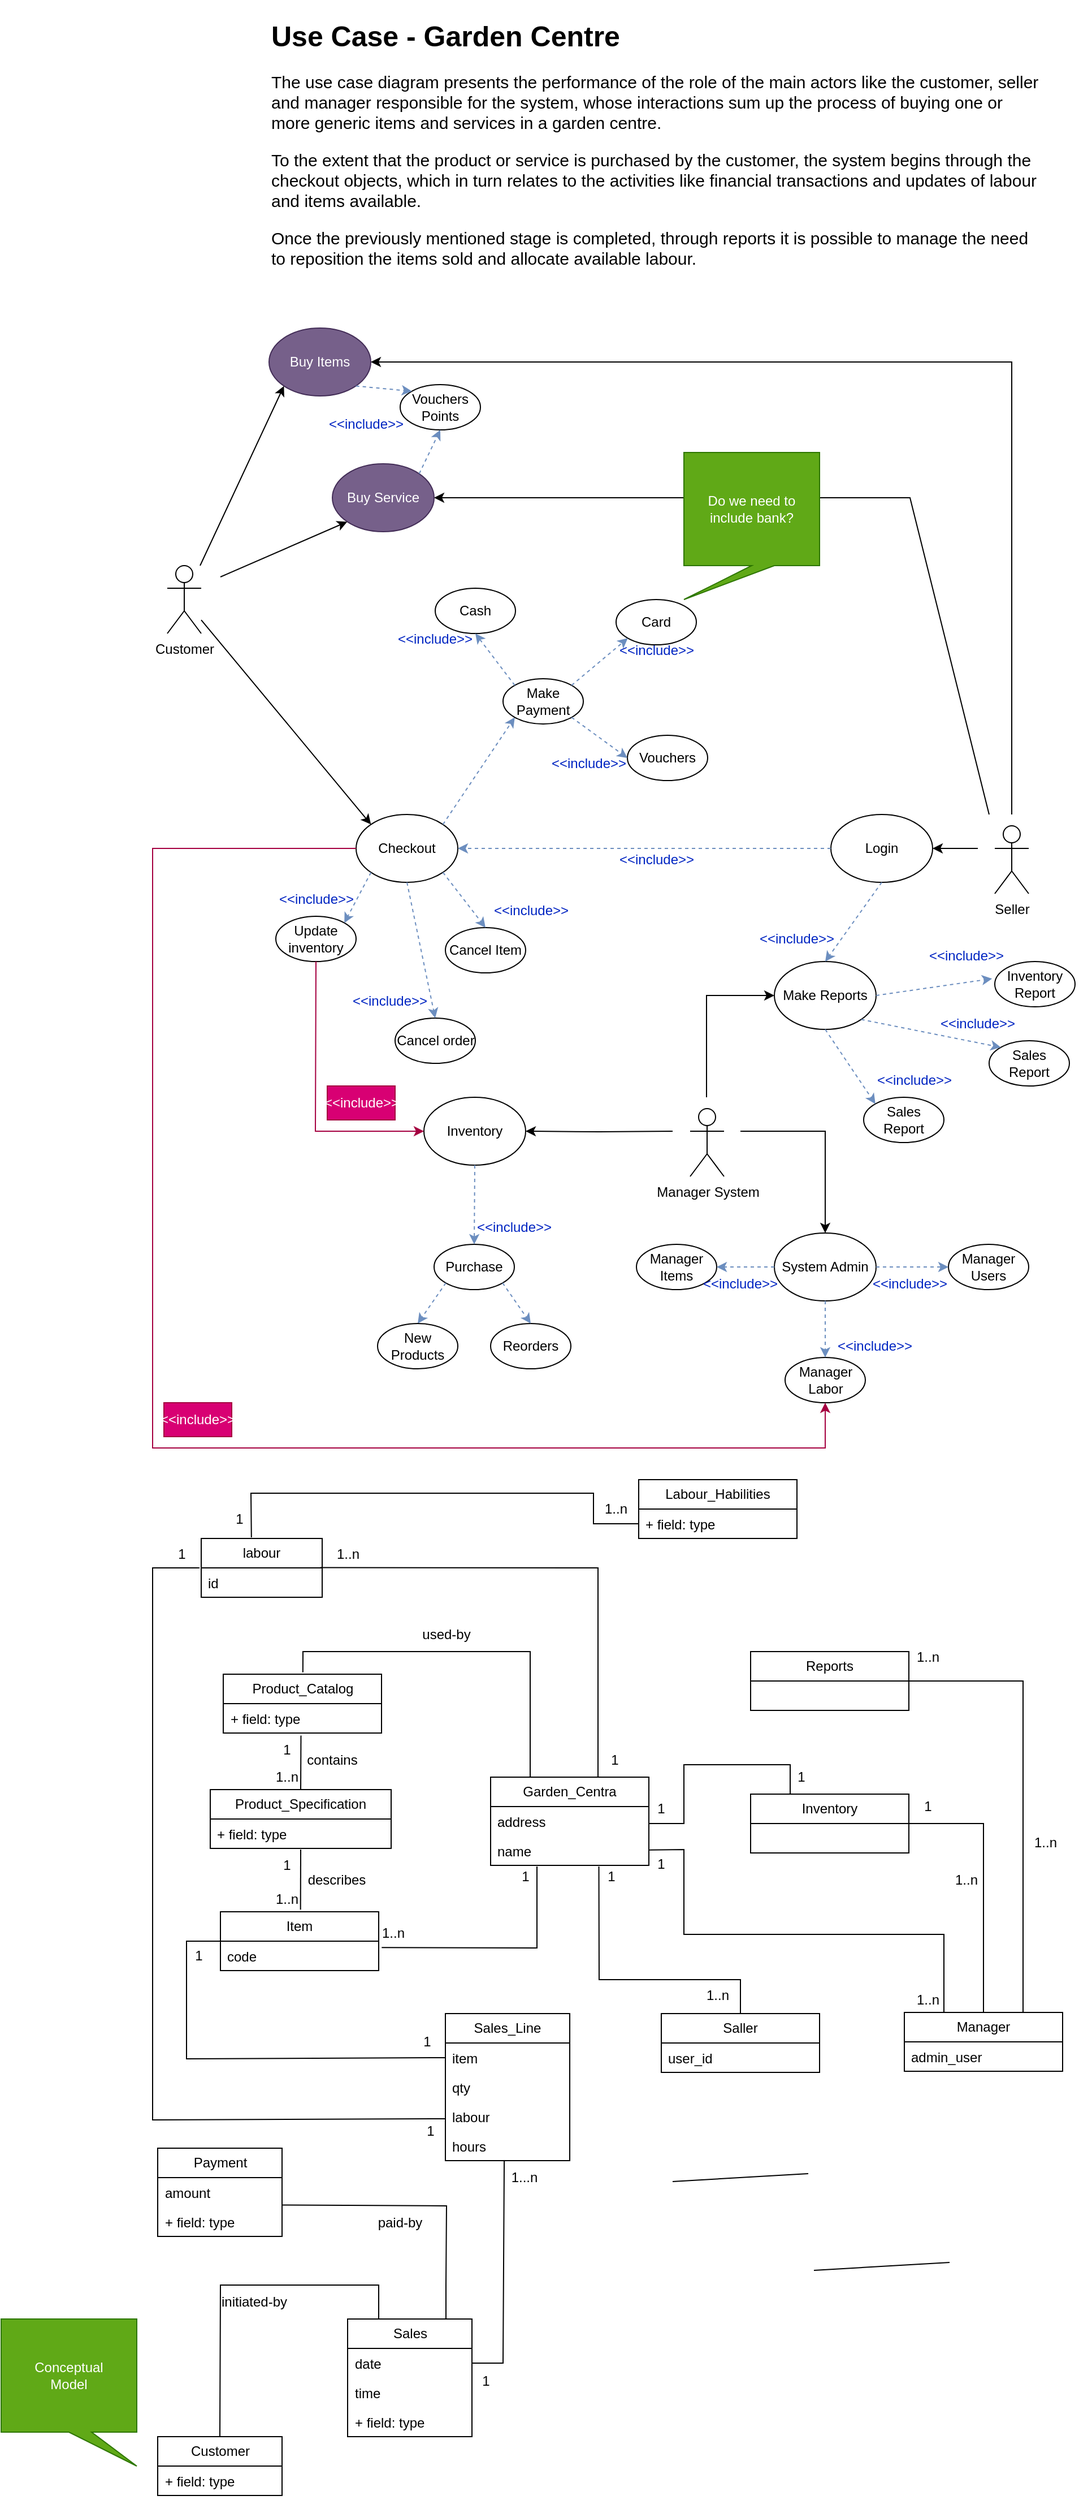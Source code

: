 <mxfile version="22.0.4" type="device">
  <diagram name="Page-1" id="FLzY8hkTA-FRF9mG47vT">
    <mxGraphModel dx="2045" dy="2103" grid="1" gridSize="10" guides="1" tooltips="1" connect="1" arrows="1" fold="1" page="1" pageScale="1" pageWidth="827" pageHeight="1169" math="0" shadow="0">
      <root>
        <mxCell id="0" />
        <mxCell id="1" parent="0" />
        <mxCell id="e3qIg_uYp7nMrzDBOxzo-1" value="Customer" style="shape=umlActor;verticalLabelPosition=bottom;verticalAlign=top;html=1;outlineConnect=0;" vertex="1" parent="1">
          <mxGeometry x="23" y="180" width="30" height="60" as="geometry" />
        </mxCell>
        <mxCell id="e3qIg_uYp7nMrzDBOxzo-3" value="Seller" style="shape=umlActor;verticalLabelPosition=bottom;verticalAlign=top;html=1;outlineConnect=0;" vertex="1" parent="1">
          <mxGeometry x="755" y="410" width="30" height="60" as="geometry" />
        </mxCell>
        <mxCell id="e3qIg_uYp7nMrzDBOxzo-75" style="edgeStyle=orthogonalEdgeStyle;rounded=0;orthogonalLoop=1;jettySize=auto;html=1;entryX=0;entryY=0.5;entryDx=0;entryDy=0;" edge="1" parent="1" target="e3qIg_uYp7nMrzDBOxzo-20">
          <mxGeometry relative="1" as="geometry">
            <mxPoint x="500" y="650" as="sourcePoint" />
            <Array as="points">
              <mxPoint x="500" y="560" />
            </Array>
          </mxGeometry>
        </mxCell>
        <mxCell id="e3qIg_uYp7nMrzDBOxzo-83" style="edgeStyle=orthogonalEdgeStyle;rounded=0;orthogonalLoop=1;jettySize=auto;html=1;entryX=1;entryY=0.5;entryDx=0;entryDy=0;" edge="1" parent="1" target="e3qIg_uYp7nMrzDBOxzo-80">
          <mxGeometry relative="1" as="geometry">
            <mxPoint x="470" y="680" as="sourcePoint" />
          </mxGeometry>
        </mxCell>
        <mxCell id="e3qIg_uYp7nMrzDBOxzo-7" value="Manager System&lt;br&gt;" style="shape=umlActor;verticalLabelPosition=bottom;verticalAlign=top;html=1;outlineConnect=0;" vertex="1" parent="1">
          <mxGeometry x="485.5" y="660" width="30" height="60" as="geometry" />
        </mxCell>
        <mxCell id="e3qIg_uYp7nMrzDBOxzo-9" value="Buy Items" style="ellipse;whiteSpace=wrap;html=1;fillColor=#76608a;fontColor=#ffffff;strokeColor=#432D57;" vertex="1" parent="1">
          <mxGeometry x="113" y="-30" width="90" height="60" as="geometry" />
        </mxCell>
        <mxCell id="e3qIg_uYp7nMrzDBOxzo-11" value="Cash" style="ellipse;whiteSpace=wrap;html=1;" vertex="1" parent="1">
          <mxGeometry x="260" y="200" width="71" height="40" as="geometry" />
        </mxCell>
        <mxCell id="e3qIg_uYp7nMrzDBOxzo-14" value="Card" style="ellipse;whiteSpace=wrap;html=1;" vertex="1" parent="1">
          <mxGeometry x="420" y="210" width="71" height="40" as="geometry" />
        </mxCell>
        <mxCell id="e3qIg_uYp7nMrzDBOxzo-15" value="Vouchers" style="ellipse;whiteSpace=wrap;html=1;" vertex="1" parent="1">
          <mxGeometry x="430" y="330" width="71" height="40" as="geometry" />
        </mxCell>
        <mxCell id="e3qIg_uYp7nMrzDBOxzo-16" value="Checkout" style="ellipse;whiteSpace=wrap;html=1;" vertex="1" parent="1">
          <mxGeometry x="190" y="400" width="90" height="60" as="geometry" />
        </mxCell>
        <mxCell id="e3qIg_uYp7nMrzDBOxzo-17" value="Cancel Item" style="ellipse;whiteSpace=wrap;html=1;" vertex="1" parent="1">
          <mxGeometry x="269" y="500" width="71" height="40" as="geometry" />
        </mxCell>
        <mxCell id="e3qIg_uYp7nMrzDBOxzo-18" value="Cancel order" style="ellipse;whiteSpace=wrap;html=1;" vertex="1" parent="1">
          <mxGeometry x="224.5" y="580" width="71" height="40" as="geometry" />
        </mxCell>
        <mxCell id="e3qIg_uYp7nMrzDBOxzo-19" value="Login" style="ellipse;whiteSpace=wrap;html=1;strokeColor=#000000;" vertex="1" parent="1">
          <mxGeometry x="610" y="400" width="90" height="60" as="geometry" />
        </mxCell>
        <mxCell id="e3qIg_uYp7nMrzDBOxzo-20" value="Make Reports" style="ellipse;whiteSpace=wrap;html=1;" vertex="1" parent="1">
          <mxGeometry x="560" y="530" width="90" height="60" as="geometry" />
        </mxCell>
        <mxCell id="e3qIg_uYp7nMrzDBOxzo-21" value="System Admin" style="ellipse;whiteSpace=wrap;html=1;" vertex="1" parent="1">
          <mxGeometry x="560" y="770" width="90" height="60" as="geometry" />
        </mxCell>
        <mxCell id="e3qIg_uYp7nMrzDBOxzo-22" value="Manager Users" style="ellipse;whiteSpace=wrap;html=1;" vertex="1" parent="1">
          <mxGeometry x="714" y="780" width="71" height="40" as="geometry" />
        </mxCell>
        <mxCell id="e3qIg_uYp7nMrzDBOxzo-23" value="&lt;font style=&quot;font-size: 12px;&quot;&gt;Update inventory&lt;/font&gt;" style="ellipse;whiteSpace=wrap;html=1;" vertex="1" parent="1">
          <mxGeometry x="119" y="490" width="71" height="40" as="geometry" />
        </mxCell>
        <mxCell id="e3qIg_uYp7nMrzDBOxzo-24" value="Sales Report" style="ellipse;whiteSpace=wrap;html=1;" vertex="1" parent="1">
          <mxGeometry x="750" y="600" width="71" height="40" as="geometry" />
        </mxCell>
        <mxCell id="e3qIg_uYp7nMrzDBOxzo-25" value="Inventory Report" style="ellipse;whiteSpace=wrap;html=1;" vertex="1" parent="1">
          <mxGeometry x="755" y="530" width="71" height="40" as="geometry" />
        </mxCell>
        <mxCell id="e3qIg_uYp7nMrzDBOxzo-26" value="" style="endArrow=classic;html=1;rounded=0;entryX=0;entryY=0;entryDx=0;entryDy=0;" edge="1" parent="1" source="e3qIg_uYp7nMrzDBOxzo-1" target="e3qIg_uYp7nMrzDBOxzo-16">
          <mxGeometry width="50" height="50" relative="1" as="geometry">
            <mxPoint x="70" y="260" as="sourcePoint" />
            <mxPoint x="249" y="280" as="targetPoint" />
          </mxGeometry>
        </mxCell>
        <mxCell id="e3qIg_uYp7nMrzDBOxzo-27" value="" style="endArrow=classic;html=1;rounded=0;entryX=0;entryY=1;entryDx=0;entryDy=0;exitX=1;exitY=0;exitDx=0;exitDy=0;fillColor=#dae8fc;strokeColor=#6c8ebf;dashed=1;" edge="1" parent="1" source="e3qIg_uYp7nMrzDBOxzo-16" target="e3qIg_uYp7nMrzDBOxzo-29">
          <mxGeometry width="50" height="50" relative="1" as="geometry">
            <mxPoint x="336.5" y="280" as="sourcePoint" />
            <mxPoint x="333.18" y="321.213" as="targetPoint" />
          </mxGeometry>
        </mxCell>
        <mxCell id="e3qIg_uYp7nMrzDBOxzo-28" value="&amp;lt;&amp;lt;include&amp;gt;&amp;gt;" style="text;html=1;strokeColor=none;fillColor=none;align=center;verticalAlign=middle;whiteSpace=wrap;rounded=0;fontColor=#0025C2;" vertex="1" parent="1">
          <mxGeometry x="230" y="230" width="60" height="30" as="geometry" />
        </mxCell>
        <mxCell id="e3qIg_uYp7nMrzDBOxzo-29" value="Make Payment" style="ellipse;whiteSpace=wrap;html=1;" vertex="1" parent="1">
          <mxGeometry x="320" y="280" width="71" height="40" as="geometry" />
        </mxCell>
        <mxCell id="e3qIg_uYp7nMrzDBOxzo-30" value="" style="endArrow=classic;html=1;rounded=0;entryX=0.5;entryY=1;entryDx=0;entryDy=0;exitX=0;exitY=0;exitDx=0;exitDy=0;fillColor=#dae8fc;strokeColor=#6c8ebf;dashed=1;" edge="1" parent="1" source="e3qIg_uYp7nMrzDBOxzo-29" target="e3qIg_uYp7nMrzDBOxzo-11">
          <mxGeometry width="50" height="50" relative="1" as="geometry">
            <mxPoint x="390" y="450" as="sourcePoint" />
            <mxPoint x="440" y="400" as="targetPoint" />
          </mxGeometry>
        </mxCell>
        <mxCell id="e3qIg_uYp7nMrzDBOxzo-32" value="" style="endArrow=classic;html=1;rounded=0;entryX=0;entryY=1;entryDx=0;entryDy=0;exitX=1;exitY=0;exitDx=0;exitDy=0;fillColor=#dae8fc;strokeColor=#6c8ebf;dashed=1;" edge="1" parent="1" source="e3qIg_uYp7nMrzDBOxzo-29" target="e3qIg_uYp7nMrzDBOxzo-14">
          <mxGeometry width="50" height="50" relative="1" as="geometry">
            <mxPoint x="341" y="296" as="sourcePoint" />
            <mxPoint x="326" y="250" as="targetPoint" />
          </mxGeometry>
        </mxCell>
        <mxCell id="e3qIg_uYp7nMrzDBOxzo-33" value="" style="endArrow=classic;html=1;rounded=0;entryX=0;entryY=0.5;entryDx=0;entryDy=0;exitX=1;exitY=1;exitDx=0;exitDy=0;fillColor=#dae8fc;strokeColor=#6c8ebf;dashed=1;" edge="1" parent="1" source="e3qIg_uYp7nMrzDBOxzo-29" target="e3qIg_uYp7nMrzDBOxzo-15">
          <mxGeometry width="50" height="50" relative="1" as="geometry">
            <mxPoint x="366" y="290" as="sourcePoint" />
            <mxPoint x="410" y="254" as="targetPoint" />
          </mxGeometry>
        </mxCell>
        <mxCell id="e3qIg_uYp7nMrzDBOxzo-34" value="&amp;lt;&amp;lt;include&amp;gt;&amp;gt;" style="text;html=1;strokeColor=none;fillColor=none;align=center;verticalAlign=middle;whiteSpace=wrap;rounded=0;fontColor=#0025C2;" vertex="1" parent="1">
          <mxGeometry x="169" y="40" width="60" height="30" as="geometry" />
        </mxCell>
        <mxCell id="e3qIg_uYp7nMrzDBOxzo-35" value="&amp;lt;&amp;lt;include&amp;gt;&amp;gt;" style="text;html=1;strokeColor=none;fillColor=none;align=center;verticalAlign=middle;whiteSpace=wrap;rounded=0;fontColor=#0025C2;" vertex="1" parent="1">
          <mxGeometry x="425.5" y="240" width="60" height="30" as="geometry" />
        </mxCell>
        <mxCell id="e3qIg_uYp7nMrzDBOxzo-36" value="&amp;lt;&amp;lt;include&amp;gt;&amp;gt;" style="text;html=1;strokeColor=none;fillColor=none;align=center;verticalAlign=middle;whiteSpace=wrap;rounded=0;fontColor=#0025C2;" vertex="1" parent="1">
          <mxGeometry x="365.5" y="340" width="60" height="30" as="geometry" />
        </mxCell>
        <mxCell id="e3qIg_uYp7nMrzDBOxzo-37" value="" style="endArrow=classic;html=1;rounded=0;entryX=1;entryY=0;entryDx=0;entryDy=0;exitX=0;exitY=1;exitDx=0;exitDy=0;fillColor=#dae8fc;strokeColor=#6c8ebf;dashed=1;" edge="1" parent="1" source="e3qIg_uYp7nMrzDBOxzo-16" target="e3qIg_uYp7nMrzDBOxzo-23">
          <mxGeometry width="50" height="50" relative="1" as="geometry">
            <mxPoint x="390" y="296" as="sourcePoint" />
            <mxPoint x="410" y="244" as="targetPoint" />
          </mxGeometry>
        </mxCell>
        <mxCell id="e3qIg_uYp7nMrzDBOxzo-39" value="" style="endArrow=classic;html=1;rounded=0;entryX=0.5;entryY=0;entryDx=0;entryDy=0;fillColor=#dae8fc;strokeColor=#6c8ebf;dashed=1;exitX=0.5;exitY=1;exitDx=0;exitDy=0;" edge="1" parent="1" source="e3qIg_uYp7nMrzDBOxzo-16" target="e3qIg_uYp7nMrzDBOxzo-18">
          <mxGeometry width="50" height="50" relative="1" as="geometry">
            <mxPoint x="235" y="480" as="sourcePoint" />
            <mxPoint x="149" y="476" as="targetPoint" />
          </mxGeometry>
        </mxCell>
        <mxCell id="e3qIg_uYp7nMrzDBOxzo-40" value="" style="endArrow=classic;html=1;rounded=0;entryX=0;entryY=1;entryDx=0;entryDy=0;" edge="1" parent="1" source="e3qIg_uYp7nMrzDBOxzo-1" target="e3qIg_uYp7nMrzDBOxzo-9">
          <mxGeometry width="50" height="50" relative="1" as="geometry">
            <mxPoint x="40" y="160" as="sourcePoint" />
            <mxPoint x="220" y="160" as="targetPoint" />
          </mxGeometry>
        </mxCell>
        <mxCell id="e3qIg_uYp7nMrzDBOxzo-43" value="" style="endArrow=classic;html=1;rounded=0;entryX=0.5;entryY=0;entryDx=0;entryDy=0;exitX=1;exitY=1;exitDx=0;exitDy=0;fillColor=#dae8fc;strokeColor=#6c8ebf;dashed=1;" edge="1" parent="1" source="e3qIg_uYp7nMrzDBOxzo-16" target="e3qIg_uYp7nMrzDBOxzo-17">
          <mxGeometry width="50" height="50" relative="1" as="geometry">
            <mxPoint x="213" y="461" as="sourcePoint" />
            <mxPoint x="196" y="500" as="targetPoint" />
          </mxGeometry>
        </mxCell>
        <mxCell id="e3qIg_uYp7nMrzDBOxzo-59" value="" style="endArrow=classic;html=1;rounded=0;entryX=1;entryY=0.5;entryDx=0;entryDy=0;" edge="1" parent="1" target="e3qIg_uYp7nMrzDBOxzo-19">
          <mxGeometry width="50" height="50" relative="1" as="geometry">
            <mxPoint x="740" y="430" as="sourcePoint" />
            <mxPoint x="514" y="540" as="targetPoint" />
          </mxGeometry>
        </mxCell>
        <mxCell id="e3qIg_uYp7nMrzDBOxzo-60" value="" style="endArrow=classic;html=1;rounded=0;exitX=0;exitY=0.5;exitDx=0;exitDy=0;fillColor=#dae8fc;strokeColor=#6c8ebf;dashed=1;" edge="1" parent="1" source="e3qIg_uYp7nMrzDBOxzo-19">
          <mxGeometry width="50" height="50" relative="1" as="geometry">
            <mxPoint x="277" y="419" as="sourcePoint" />
            <mxPoint x="280" y="430" as="targetPoint" />
          </mxGeometry>
        </mxCell>
        <mxCell id="e3qIg_uYp7nMrzDBOxzo-62" value="" style="endArrow=classic;html=1;rounded=0;entryX=1;entryY=0.5;entryDx=0;entryDy=0;" edge="1" parent="1" target="e3qIg_uYp7nMrzDBOxzo-9">
          <mxGeometry width="50" height="50" relative="1" as="geometry">
            <mxPoint x="770" y="400" as="sourcePoint" />
            <mxPoint x="235" y="160" as="targetPoint" />
            <Array as="points">
              <mxPoint x="770" />
            </Array>
          </mxGeometry>
        </mxCell>
        <mxCell id="e3qIg_uYp7nMrzDBOxzo-63" value="&amp;lt;&amp;lt;include&amp;gt;&amp;gt;" style="text;html=1;strokeColor=none;fillColor=none;align=center;verticalAlign=middle;whiteSpace=wrap;rounded=0;fontColor=#0025C2;" vertex="1" parent="1">
          <mxGeometry x="425.5" y="425" width="60" height="30" as="geometry" />
        </mxCell>
        <mxCell id="e3qIg_uYp7nMrzDBOxzo-64" value="&amp;lt;&amp;lt;include&amp;gt;&amp;gt;" style="text;html=1;strokeColor=none;fillColor=none;align=center;verticalAlign=middle;whiteSpace=wrap;rounded=0;fontColor=#0025C2;" vertex="1" parent="1">
          <mxGeometry x="124.5" y="460" width="60" height="30" as="geometry" />
        </mxCell>
        <mxCell id="e3qIg_uYp7nMrzDBOxzo-65" value="&amp;lt;&amp;lt;include&amp;gt;&amp;gt;" style="text;html=1;strokeColor=none;fillColor=none;align=center;verticalAlign=middle;whiteSpace=wrap;rounded=0;fontColor=#0025C2;" vertex="1" parent="1">
          <mxGeometry x="190" y="550" width="60" height="30" as="geometry" />
        </mxCell>
        <mxCell id="e3qIg_uYp7nMrzDBOxzo-66" value="&amp;lt;&amp;lt;include&amp;gt;&amp;gt;" style="text;html=1;strokeColor=none;fillColor=none;align=center;verticalAlign=middle;whiteSpace=wrap;rounded=0;fontColor=#0025C2;" vertex="1" parent="1">
          <mxGeometry x="300" y="750" width="60" height="30" as="geometry" />
        </mxCell>
        <mxCell id="e3qIg_uYp7nMrzDBOxzo-67" value="" style="endArrow=classic;html=1;rounded=0;exitX=0.5;exitY=1;exitDx=0;exitDy=0;fillColor=#dae8fc;strokeColor=#6c8ebf;entryX=0.5;entryY=0;entryDx=0;entryDy=0;dashed=1;" edge="1" parent="1" source="e3qIg_uYp7nMrzDBOxzo-19" target="e3qIg_uYp7nMrzDBOxzo-20">
          <mxGeometry width="50" height="50" relative="1" as="geometry">
            <mxPoint x="620" y="440" as="sourcePoint" />
            <mxPoint x="570" y="510" as="targetPoint" />
          </mxGeometry>
        </mxCell>
        <mxCell id="e3qIg_uYp7nMrzDBOxzo-68" value="&amp;lt;&amp;lt;include&amp;gt;&amp;gt;" style="text;html=1;strokeColor=none;fillColor=none;align=center;verticalAlign=middle;whiteSpace=wrap;rounded=0;fontColor=#0025C2;" vertex="1" parent="1">
          <mxGeometry x="550" y="495" width="60" height="30" as="geometry" />
        </mxCell>
        <mxCell id="e3qIg_uYp7nMrzDBOxzo-69" value="" style="endArrow=classic;html=1;rounded=0;exitX=1;exitY=0.5;exitDx=0;exitDy=0;fillColor=#dae8fc;strokeColor=#6c8ebf;entryX=-0.034;entryY=0.379;entryDx=0;entryDy=0;entryPerimeter=0;dashed=1;" edge="1" parent="1" source="e3qIg_uYp7nMrzDBOxzo-20" target="e3qIg_uYp7nMrzDBOxzo-25">
          <mxGeometry width="50" height="50" relative="1" as="geometry">
            <mxPoint x="665" y="470" as="sourcePoint" />
            <mxPoint x="615" y="540" as="targetPoint" />
          </mxGeometry>
        </mxCell>
        <mxCell id="e3qIg_uYp7nMrzDBOxzo-70" value="" style="endArrow=classic;html=1;rounded=0;exitX=1;exitY=1;exitDx=0;exitDy=0;fillColor=#dae8fc;strokeColor=#6c8ebf;entryX=0;entryY=0;entryDx=0;entryDy=0;dashed=1;" edge="1" parent="1" source="e3qIg_uYp7nMrzDBOxzo-20" target="e3qIg_uYp7nMrzDBOxzo-24">
          <mxGeometry width="50" height="50" relative="1" as="geometry">
            <mxPoint x="660" y="570" as="sourcePoint" />
            <mxPoint x="718" y="575" as="targetPoint" />
          </mxGeometry>
        </mxCell>
        <mxCell id="e3qIg_uYp7nMrzDBOxzo-71" value="&amp;lt;&amp;lt;include&amp;gt;&amp;gt;" style="text;html=1;strokeColor=none;fillColor=none;align=center;verticalAlign=middle;whiteSpace=wrap;rounded=0;fontColor=#0025C2;" vertex="1" parent="1">
          <mxGeometry x="700" y="510" width="60" height="30" as="geometry" />
        </mxCell>
        <mxCell id="e3qIg_uYp7nMrzDBOxzo-72" value="&amp;lt;&amp;lt;include&amp;gt;&amp;gt;" style="text;html=1;strokeColor=none;fillColor=none;align=center;verticalAlign=middle;whiteSpace=wrap;rounded=0;fontColor=#0025C2;" vertex="1" parent="1">
          <mxGeometry x="650" y="800" width="60" height="30" as="geometry" />
        </mxCell>
        <mxCell id="e3qIg_uYp7nMrzDBOxzo-80" value="Inventory" style="ellipse;whiteSpace=wrap;html=1;" vertex="1" parent="1">
          <mxGeometry x="250" y="650" width="90" height="60" as="geometry" />
        </mxCell>
        <mxCell id="e3qIg_uYp7nMrzDBOxzo-85" value="&amp;lt;&amp;lt;include&amp;gt;&amp;gt;" style="text;html=1;strokeColor=#A50040;fillColor=#d80073;align=center;verticalAlign=middle;whiteSpace=wrap;rounded=0;fontColor=#ffffff;" vertex="1" parent="1">
          <mxGeometry x="20" y="920" width="60" height="30" as="geometry" />
        </mxCell>
        <mxCell id="e3qIg_uYp7nMrzDBOxzo-88" value="" style="endArrow=classic;html=1;rounded=0;entryX=0;entryY=0.5;entryDx=0;entryDy=0;exitX=0.5;exitY=1;exitDx=0;exitDy=0;fillColor=#d80073;strokeColor=#A50040;" edge="1" parent="1" source="e3qIg_uYp7nMrzDBOxzo-23" target="e3qIg_uYp7nMrzDBOxzo-80">
          <mxGeometry width="50" height="50" relative="1" as="geometry">
            <mxPoint x="200" y="440" as="sourcePoint" />
            <mxPoint x="85" y="476" as="targetPoint" />
            <Array as="points">
              <mxPoint x="154" y="680" />
            </Array>
          </mxGeometry>
        </mxCell>
        <mxCell id="e3qIg_uYp7nMrzDBOxzo-89" style="edgeStyle=orthogonalEdgeStyle;rounded=0;orthogonalLoop=1;jettySize=auto;html=1;entryX=0.5;entryY=0;entryDx=0;entryDy=0;" edge="1" parent="1" target="e3qIg_uYp7nMrzDBOxzo-21">
          <mxGeometry relative="1" as="geometry">
            <mxPoint x="530" y="680" as="sourcePoint" />
            <mxPoint x="350" y="690" as="targetPoint" />
            <Array as="points">
              <mxPoint x="605" y="680" />
            </Array>
          </mxGeometry>
        </mxCell>
        <mxCell id="e3qIg_uYp7nMrzDBOxzo-90" value="" style="endArrow=classic;html=1;rounded=0;exitX=1;exitY=0.5;exitDx=0;exitDy=0;fillColor=#dae8fc;strokeColor=#6c8ebf;entryX=0;entryY=0.5;entryDx=0;entryDy=0;dashed=1;" edge="1" parent="1" source="e3qIg_uYp7nMrzDBOxzo-21" target="e3qIg_uYp7nMrzDBOxzo-22">
          <mxGeometry width="50" height="50" relative="1" as="geometry">
            <mxPoint x="647" y="795.5" as="sourcePoint" />
            <mxPoint x="700" y="840.5" as="targetPoint" />
          </mxGeometry>
        </mxCell>
        <mxCell id="e3qIg_uYp7nMrzDBOxzo-91" value="Purchase" style="ellipse;whiteSpace=wrap;html=1;" vertex="1" parent="1">
          <mxGeometry x="259" y="780" width="71" height="40" as="geometry" />
        </mxCell>
        <mxCell id="e3qIg_uYp7nMrzDBOxzo-92" value="" style="endArrow=classic;html=1;rounded=0;fillColor=#dae8fc;strokeColor=#6c8ebf;exitX=0.5;exitY=1;exitDx=0;exitDy=0;entryX=0.5;entryY=0;entryDx=0;entryDy=0;dashed=1;" edge="1" parent="1" source="e3qIg_uYp7nMrzDBOxzo-80" target="e3qIg_uYp7nMrzDBOxzo-91">
          <mxGeometry width="50" height="50" relative="1" as="geometry">
            <mxPoint x="290" y="740" as="sourcePoint" />
            <mxPoint x="360" y="760" as="targetPoint" />
          </mxGeometry>
        </mxCell>
        <mxCell id="e3qIg_uYp7nMrzDBOxzo-93" value="&amp;lt;&amp;lt;include&amp;gt;&amp;gt;" style="text;html=1;strokeColor=none;fillColor=none;align=center;verticalAlign=middle;whiteSpace=wrap;rounded=0;fontColor=#0025C2;" vertex="1" parent="1">
          <mxGeometry x="314.5" y="470" width="60" height="30" as="geometry" />
        </mxCell>
        <mxCell id="e3qIg_uYp7nMrzDBOxzo-94" value="Vouchers&lt;br&gt;Points" style="ellipse;whiteSpace=wrap;html=1;" vertex="1" parent="1">
          <mxGeometry x="229" y="20" width="71" height="40" as="geometry" />
        </mxCell>
        <mxCell id="e3qIg_uYp7nMrzDBOxzo-95" value="" style="endArrow=classic;html=1;rounded=0;entryX=0;entryY=0;entryDx=0;entryDy=0;exitX=1;exitY=1;exitDx=0;exitDy=0;fillColor=#dae8fc;strokeColor=#6c8ebf;dashed=1;" edge="1" parent="1" source="e3qIg_uYp7nMrzDBOxzo-9" target="e3qIg_uYp7nMrzDBOxzo-94">
          <mxGeometry width="50" height="50" relative="1" as="geometry">
            <mxPoint x="140" y="126" as="sourcePoint" />
            <mxPoint x="105" y="80" as="targetPoint" />
          </mxGeometry>
        </mxCell>
        <mxCell id="e3qIg_uYp7nMrzDBOxzo-99" value="" style="endArrow=classic;html=1;rounded=0;fillColor=#dae8fc;strokeColor=#6c8ebf;exitX=0;exitY=1;exitDx=0;exitDy=0;dashed=1;entryX=0.5;entryY=0;entryDx=0;entryDy=0;" edge="1" parent="1" source="e3qIg_uYp7nMrzDBOxzo-91" target="e3qIg_uYp7nMrzDBOxzo-100">
          <mxGeometry width="50" height="50" relative="1" as="geometry">
            <mxPoint x="270" y="820" as="sourcePoint" />
            <mxPoint x="230" y="850" as="targetPoint" />
          </mxGeometry>
        </mxCell>
        <mxCell id="e3qIg_uYp7nMrzDBOxzo-100" value="New Products" style="ellipse;whiteSpace=wrap;html=1;" vertex="1" parent="1">
          <mxGeometry x="209" y="850" width="71" height="40" as="geometry" />
        </mxCell>
        <mxCell id="e3qIg_uYp7nMrzDBOxzo-101" value="Reorders" style="ellipse;whiteSpace=wrap;html=1;" vertex="1" parent="1">
          <mxGeometry x="309" y="850" width="71" height="40" as="geometry" />
        </mxCell>
        <mxCell id="e3qIg_uYp7nMrzDBOxzo-102" value="" style="endArrow=classic;html=1;rounded=0;fillColor=#dae8fc;strokeColor=#6c8ebf;exitX=1;exitY=1;exitDx=0;exitDy=0;dashed=1;entryX=0.5;entryY=0;entryDx=0;entryDy=0;" edge="1" parent="1" source="e3qIg_uYp7nMrzDBOxzo-91" target="e3qIg_uYp7nMrzDBOxzo-101">
          <mxGeometry width="50" height="50" relative="1" as="geometry">
            <mxPoint x="350" y="840" as="sourcePoint" />
            <mxPoint x="310" y="870" as="targetPoint" />
          </mxGeometry>
        </mxCell>
        <mxCell id="e3qIg_uYp7nMrzDBOxzo-103" value="Manager Labor" style="ellipse;whiteSpace=wrap;html=1;" vertex="1" parent="1">
          <mxGeometry x="569.5" y="880" width="71" height="40" as="geometry" />
        </mxCell>
        <mxCell id="e3qIg_uYp7nMrzDBOxzo-104" value="" style="endArrow=classic;html=1;rounded=0;exitX=0.5;exitY=1;exitDx=0;exitDy=0;fillColor=#dae8fc;strokeColor=#6c8ebf;entryX=0.5;entryY=0;entryDx=0;entryDy=0;dashed=1;" edge="1" parent="1" source="e3qIg_uYp7nMrzDBOxzo-21" target="e3qIg_uYp7nMrzDBOxzo-103">
          <mxGeometry width="50" height="50" relative="1" as="geometry">
            <mxPoint x="660" y="810" as="sourcePoint" />
            <mxPoint x="766" y="810" as="targetPoint" />
          </mxGeometry>
        </mxCell>
        <mxCell id="e3qIg_uYp7nMrzDBOxzo-106" value="Buy Service" style="ellipse;whiteSpace=wrap;html=1;fillColor=#76608a;fontColor=#ffffff;strokeColor=#432D57;" vertex="1" parent="1">
          <mxGeometry x="169" y="90" width="90" height="60" as="geometry" />
        </mxCell>
        <mxCell id="e3qIg_uYp7nMrzDBOxzo-107" value="" style="endArrow=classic;html=1;rounded=0;entryX=0;entryY=1;entryDx=0;entryDy=0;" edge="1" parent="1" target="e3qIg_uYp7nMrzDBOxzo-106">
          <mxGeometry width="50" height="50" relative="1" as="geometry">
            <mxPoint x="70" y="190" as="sourcePoint" />
            <mxPoint x="76" y="31" as="targetPoint" />
          </mxGeometry>
        </mxCell>
        <mxCell id="e3qIg_uYp7nMrzDBOxzo-108" value="" style="endArrow=classic;html=1;rounded=0;entryX=1;entryY=0.5;entryDx=0;entryDy=0;" edge="1" parent="1" target="e3qIg_uYp7nMrzDBOxzo-106">
          <mxGeometry width="50" height="50" relative="1" as="geometry">
            <mxPoint x="750" y="400" as="sourcePoint" />
            <mxPoint x="153" y="10" as="targetPoint" />
            <Array as="points">
              <mxPoint x="680" y="120" />
            </Array>
          </mxGeometry>
        </mxCell>
        <mxCell id="e3qIg_uYp7nMrzDBOxzo-110" value="" style="endArrow=classic;html=1;rounded=0;entryX=0.5;entryY=1;entryDx=0;entryDy=0;exitX=1;exitY=0;exitDx=0;exitDy=0;fillColor=#dae8fc;strokeColor=#6c8ebf;dashed=1;" edge="1" parent="1" source="e3qIg_uYp7nMrzDBOxzo-106" target="e3qIg_uYp7nMrzDBOxzo-94">
          <mxGeometry width="50" height="50" relative="1" as="geometry">
            <mxPoint x="200" y="31" as="sourcePoint" />
            <mxPoint x="248" y="40" as="targetPoint" />
          </mxGeometry>
        </mxCell>
        <mxCell id="e3qIg_uYp7nMrzDBOxzo-111" value="Manager Items" style="ellipse;whiteSpace=wrap;html=1;" vertex="1" parent="1">
          <mxGeometry x="438" y="780" width="71" height="40" as="geometry" />
        </mxCell>
        <mxCell id="e3qIg_uYp7nMrzDBOxzo-112" value="" style="endArrow=classic;html=1;rounded=0;exitX=0;exitY=0.5;exitDx=0;exitDy=0;fillColor=#dae8fc;strokeColor=#6c8ebf;entryX=1;entryY=0.5;entryDx=0;entryDy=0;dashed=1;" edge="1" parent="1" source="e3qIg_uYp7nMrzDBOxzo-21" target="e3qIg_uYp7nMrzDBOxzo-111">
          <mxGeometry width="50" height="50" relative="1" as="geometry">
            <mxPoint x="615" y="840" as="sourcePoint" />
            <mxPoint x="615" y="890" as="targetPoint" />
          </mxGeometry>
        </mxCell>
        <mxCell id="e3qIg_uYp7nMrzDBOxzo-113" value="&amp;lt;&amp;lt;include&amp;gt;&amp;gt;" style="text;html=1;strokeColor=none;fillColor=none;align=center;verticalAlign=middle;whiteSpace=wrap;rounded=0;fontColor=#0025C2;" vertex="1" parent="1">
          <mxGeometry x="500" y="800" width="60" height="30" as="geometry" />
        </mxCell>
        <mxCell id="e3qIg_uYp7nMrzDBOxzo-114" value="&amp;lt;&amp;lt;include&amp;gt;&amp;gt;" style="text;html=1;strokeColor=none;fillColor=none;align=center;verticalAlign=middle;whiteSpace=wrap;rounded=0;fontColor=#0025C2;" vertex="1" parent="1">
          <mxGeometry x="619" y="855" width="60" height="30" as="geometry" />
        </mxCell>
        <mxCell id="e3qIg_uYp7nMrzDBOxzo-115" value="" style="endArrow=classic;html=1;rounded=0;fillColor=#d80073;strokeColor=#A50040;exitX=0;exitY=0.5;exitDx=0;exitDy=0;entryX=0.5;entryY=1;entryDx=0;entryDy=0;" edge="1" parent="1" source="e3qIg_uYp7nMrzDBOxzo-16" target="e3qIg_uYp7nMrzDBOxzo-103">
          <mxGeometry width="50" height="50" relative="1" as="geometry">
            <mxPoint x="160" y="420" as="sourcePoint" />
            <mxPoint x="10" y="950" as="targetPoint" />
            <Array as="points">
              <mxPoint x="10" y="430" />
              <mxPoint x="10" y="960" />
              <mxPoint x="605" y="960" />
            </Array>
          </mxGeometry>
        </mxCell>
        <mxCell id="e3qIg_uYp7nMrzDBOxzo-116" value="&amp;lt;&amp;lt;include&amp;gt;&amp;gt;" style="text;html=1;strokeColor=#A50040;fillColor=#d80073;align=center;verticalAlign=middle;whiteSpace=wrap;rounded=0;fontColor=#ffffff;" vertex="1" parent="1">
          <mxGeometry x="164.5" y="640" width="60" height="30" as="geometry" />
        </mxCell>
        <mxCell id="e3qIg_uYp7nMrzDBOxzo-117" value="Sales Report" style="ellipse;whiteSpace=wrap;html=1;" vertex="1" parent="1">
          <mxGeometry x="639" y="650" width="71" height="40" as="geometry" />
        </mxCell>
        <mxCell id="e3qIg_uYp7nMrzDBOxzo-118" value="" style="endArrow=classic;html=1;rounded=0;exitX=0.5;exitY=1;exitDx=0;exitDy=0;fillColor=#dae8fc;strokeColor=#6c8ebf;entryX=0;entryY=0;entryDx=0;entryDy=0;dashed=1;" edge="1" parent="1" source="e3qIg_uYp7nMrzDBOxzo-20" target="e3qIg_uYp7nMrzDBOxzo-117">
          <mxGeometry width="50" height="50" relative="1" as="geometry">
            <mxPoint x="647" y="591" as="sourcePoint" />
            <mxPoint x="771" y="616" as="targetPoint" />
          </mxGeometry>
        </mxCell>
        <mxCell id="e3qIg_uYp7nMrzDBOxzo-119" value="&amp;lt;&amp;lt;include&amp;gt;&amp;gt;" style="text;html=1;strokeColor=none;fillColor=none;align=center;verticalAlign=middle;whiteSpace=wrap;rounded=0;fontColor=#0025C2;" vertex="1" parent="1">
          <mxGeometry x="710" y="570" width="60" height="30" as="geometry" />
        </mxCell>
        <mxCell id="e3qIg_uYp7nMrzDBOxzo-120" value="&amp;lt;&amp;lt;include&amp;gt;&amp;gt;" style="text;html=1;strokeColor=none;fillColor=none;align=center;verticalAlign=middle;whiteSpace=wrap;rounded=0;fontColor=#0025C2;" vertex="1" parent="1">
          <mxGeometry x="654" y="620" width="60" height="30" as="geometry" />
        </mxCell>
        <mxCell id="e3qIg_uYp7nMrzDBOxzo-121" value="Do we need to include bank?" style="shape=callout;whiteSpace=wrap;html=1;perimeter=calloutPerimeter;position2=0;fillColor=#60a917;fontColor=#ffffff;strokeColor=#2D7600;" vertex="1" parent="1">
          <mxGeometry x="480" y="80" width="120" height="130" as="geometry" />
        </mxCell>
        <mxCell id="e3qIg_uYp7nMrzDBOxzo-123" value="&lt;h1 style=&quot;font-size: 25px;&quot;&gt;&lt;font style=&quot;font-size: 25px;&quot;&gt;Use Case - Garden Centre&lt;/font&gt;&lt;/h1&gt;&lt;p style=&quot;font-size: 15px;&quot;&gt;&lt;font style=&quot;font-size: 15px;&quot;&gt;The use case diagram presents the performance of the role of the main actors like the customer, seller and manager responsible for the system, whose interactions sum up the process of buying one or more generic items and services in a garden centre.&lt;/font&gt;&lt;/p&gt;&lt;p style=&quot;font-size: 15px;&quot;&gt;&lt;font style=&quot;font-size: 15px;&quot;&gt;To the extent that the product or service is purchased by the customer, the system begins through the checkout objects, which in turn relates to the activities like financial transactions and updates of labour and items available.&lt;/font&gt;&lt;/p&gt;&lt;p style=&quot;font-size: 15px;&quot;&gt;&lt;font style=&quot;font-size: 15px;&quot;&gt;Once the previously mentioned stage is completed, through reports it is possible to manage the need to reposition the items sold and allocate available labour.&lt;/font&gt;&lt;/p&gt;" style="text;html=1;strokeColor=none;fillColor=none;spacing=5;spacingTop=-20;whiteSpace=wrap;overflow=hidden;rounded=0;" vertex="1" parent="1">
          <mxGeometry x="110" y="-310" width="691" height="270" as="geometry" />
        </mxCell>
        <mxCell id="e3qIg_uYp7nMrzDBOxzo-128" value="Sales" style="swimlane;fontStyle=0;childLayout=stackLayout;horizontal=1;startSize=26;fillColor=none;horizontalStack=0;resizeParent=1;resizeParentMax=0;resizeLast=0;collapsible=1;marginBottom=0;whiteSpace=wrap;html=1;" vertex="1" parent="1">
          <mxGeometry x="182.5" y="1730" width="110" height="104" as="geometry" />
        </mxCell>
        <mxCell id="e3qIg_uYp7nMrzDBOxzo-129" value="date" style="text;strokeColor=none;fillColor=none;align=left;verticalAlign=top;spacingLeft=4;spacingRight=4;overflow=hidden;rotatable=0;points=[[0,0.5],[1,0.5]];portConstraint=eastwest;whiteSpace=wrap;html=1;" vertex="1" parent="e3qIg_uYp7nMrzDBOxzo-128">
          <mxGeometry y="26" width="110" height="26" as="geometry" />
        </mxCell>
        <mxCell id="e3qIg_uYp7nMrzDBOxzo-130" value="time" style="text;strokeColor=none;fillColor=none;align=left;verticalAlign=top;spacingLeft=4;spacingRight=4;overflow=hidden;rotatable=0;points=[[0,0.5],[1,0.5]];portConstraint=eastwest;whiteSpace=wrap;html=1;" vertex="1" parent="e3qIg_uYp7nMrzDBOxzo-128">
          <mxGeometry y="52" width="110" height="26" as="geometry" />
        </mxCell>
        <mxCell id="e3qIg_uYp7nMrzDBOxzo-131" value="+ field: type" style="text;strokeColor=none;fillColor=none;align=left;verticalAlign=top;spacingLeft=4;spacingRight=4;overflow=hidden;rotatable=0;points=[[0,0.5],[1,0.5]];portConstraint=eastwest;whiteSpace=wrap;html=1;" vertex="1" parent="e3qIg_uYp7nMrzDBOxzo-128">
          <mxGeometry y="78" width="110" height="26" as="geometry" />
        </mxCell>
        <mxCell id="e3qIg_uYp7nMrzDBOxzo-132" value="Garden_Centra" style="swimlane;fontStyle=0;childLayout=stackLayout;horizontal=1;startSize=26;fillColor=none;horizontalStack=0;resizeParent=1;resizeParentMax=0;resizeLast=0;collapsible=1;marginBottom=0;whiteSpace=wrap;html=1;" vertex="1" parent="1">
          <mxGeometry x="309" y="1251" width="140" height="78" as="geometry" />
        </mxCell>
        <mxCell id="e3qIg_uYp7nMrzDBOxzo-133" value="address" style="text;strokeColor=none;fillColor=none;align=left;verticalAlign=top;spacingLeft=4;spacingRight=4;overflow=hidden;rotatable=0;points=[[0,0.5],[1,0.5]];portConstraint=eastwest;whiteSpace=wrap;html=1;" vertex="1" parent="e3qIg_uYp7nMrzDBOxzo-132">
          <mxGeometry y="26" width="140" height="26" as="geometry" />
        </mxCell>
        <mxCell id="e3qIg_uYp7nMrzDBOxzo-134" value="name" style="text;strokeColor=none;fillColor=none;align=left;verticalAlign=top;spacingLeft=4;spacingRight=4;overflow=hidden;rotatable=0;points=[[0,0.5],[1,0.5]];portConstraint=eastwest;whiteSpace=wrap;html=1;" vertex="1" parent="e3qIg_uYp7nMrzDBOxzo-132">
          <mxGeometry y="52" width="140" height="26" as="geometry" />
        </mxCell>
        <mxCell id="e3qIg_uYp7nMrzDBOxzo-136" value="Labour_Habilities" style="swimlane;fontStyle=0;childLayout=stackLayout;horizontal=1;startSize=26;fillColor=none;horizontalStack=0;resizeParent=1;resizeParentMax=0;resizeLast=0;collapsible=1;marginBottom=0;whiteSpace=wrap;html=1;" vertex="1" parent="1">
          <mxGeometry x="440" y="988" width="140" height="52" as="geometry" />
        </mxCell>
        <mxCell id="e3qIg_uYp7nMrzDBOxzo-137" value="+ field: type" style="text;strokeColor=none;fillColor=none;align=left;verticalAlign=top;spacingLeft=4;spacingRight=4;overflow=hidden;rotatable=0;points=[[0,0.5],[1,0.5]];portConstraint=eastwest;whiteSpace=wrap;html=1;" vertex="1" parent="e3qIg_uYp7nMrzDBOxzo-136">
          <mxGeometry y="26" width="140" height="26" as="geometry" />
        </mxCell>
        <mxCell id="e3qIg_uYp7nMrzDBOxzo-140" value="Product_Catalog" style="swimlane;fontStyle=0;childLayout=stackLayout;horizontal=1;startSize=26;fillColor=none;horizontalStack=0;resizeParent=1;resizeParentMax=0;resizeLast=0;collapsible=1;marginBottom=0;whiteSpace=wrap;html=1;" vertex="1" parent="1">
          <mxGeometry x="72.5" y="1160" width="140" height="52" as="geometry" />
        </mxCell>
        <mxCell id="e3qIg_uYp7nMrzDBOxzo-143" value="+ field: type" style="text;strokeColor=none;fillColor=none;align=left;verticalAlign=top;spacingLeft=4;spacingRight=4;overflow=hidden;rotatable=0;points=[[0,0.5],[1,0.5]];portConstraint=eastwest;whiteSpace=wrap;html=1;" vertex="1" parent="e3qIg_uYp7nMrzDBOxzo-140">
          <mxGeometry y="26" width="140" height="26" as="geometry" />
        </mxCell>
        <mxCell id="e3qIg_uYp7nMrzDBOxzo-144" value="Product_Specification" style="swimlane;fontStyle=0;childLayout=stackLayout;horizontal=1;startSize=26;fillColor=none;horizontalStack=0;resizeParent=1;resizeParentMax=0;resizeLast=0;collapsible=1;marginBottom=0;whiteSpace=wrap;html=1;" vertex="1" parent="1">
          <mxGeometry x="61" y="1262" width="160" height="52" as="geometry" />
        </mxCell>
        <mxCell id="e3qIg_uYp7nMrzDBOxzo-147" value="+ field: type" style="text;strokeColor=none;fillColor=none;align=left;verticalAlign=top;spacingLeft=4;spacingRight=4;overflow=hidden;rotatable=0;points=[[0,0.5],[1,0.5]];portConstraint=eastwest;whiteSpace=wrap;html=1;" vertex="1" parent="e3qIg_uYp7nMrzDBOxzo-144">
          <mxGeometry y="26" width="160" height="26" as="geometry" />
        </mxCell>
        <mxCell id="e3qIg_uYp7nMrzDBOxzo-148" value="Item" style="swimlane;fontStyle=0;childLayout=stackLayout;horizontal=1;startSize=26;fillColor=none;horizontalStack=0;resizeParent=1;resizeParentMax=0;resizeLast=0;collapsible=1;marginBottom=0;whiteSpace=wrap;html=1;" vertex="1" parent="1">
          <mxGeometry x="70" y="1370" width="140" height="52" as="geometry" />
        </mxCell>
        <mxCell id="e3qIg_uYp7nMrzDBOxzo-149" value="code" style="text;strokeColor=none;fillColor=none;align=left;verticalAlign=top;spacingLeft=4;spacingRight=4;overflow=hidden;rotatable=0;points=[[0,0.5],[1,0.5]];portConstraint=eastwest;whiteSpace=wrap;html=1;" vertex="1" parent="e3qIg_uYp7nMrzDBOxzo-148">
          <mxGeometry y="26" width="140" height="26" as="geometry" />
        </mxCell>
        <mxCell id="e3qIg_uYp7nMrzDBOxzo-152" value="Sales_Line" style="swimlane;fontStyle=0;childLayout=stackLayout;horizontal=1;startSize=26;fillColor=none;horizontalStack=0;resizeParent=1;resizeParentMax=0;resizeLast=0;collapsible=1;marginBottom=0;whiteSpace=wrap;html=1;" vertex="1" parent="1">
          <mxGeometry x="269" y="1460" width="110" height="130" as="geometry" />
        </mxCell>
        <mxCell id="e3qIg_uYp7nMrzDBOxzo-153" value="item" style="text;strokeColor=none;fillColor=none;align=left;verticalAlign=top;spacingLeft=4;spacingRight=4;overflow=hidden;rotatable=0;points=[[0,0.5],[1,0.5]];portConstraint=eastwest;whiteSpace=wrap;html=1;" vertex="1" parent="e3qIg_uYp7nMrzDBOxzo-152">
          <mxGeometry y="26" width="110" height="26" as="geometry" />
        </mxCell>
        <mxCell id="e3qIg_uYp7nMrzDBOxzo-154" value="qty" style="text;strokeColor=none;fillColor=none;align=left;verticalAlign=top;spacingLeft=4;spacingRight=4;overflow=hidden;rotatable=0;points=[[0,0.5],[1,0.5]];portConstraint=eastwest;whiteSpace=wrap;html=1;" vertex="1" parent="e3qIg_uYp7nMrzDBOxzo-152">
          <mxGeometry y="52" width="110" height="26" as="geometry" />
        </mxCell>
        <mxCell id="e3qIg_uYp7nMrzDBOxzo-155" value="labour" style="text;strokeColor=none;fillColor=none;align=left;verticalAlign=top;spacingLeft=4;spacingRight=4;overflow=hidden;rotatable=0;points=[[0,0.5],[1,0.5]];portConstraint=eastwest;whiteSpace=wrap;html=1;" vertex="1" parent="e3qIg_uYp7nMrzDBOxzo-152">
          <mxGeometry y="78" width="110" height="26" as="geometry" />
        </mxCell>
        <mxCell id="e3qIg_uYp7nMrzDBOxzo-178" value="hours" style="text;strokeColor=none;fillColor=none;align=left;verticalAlign=top;spacingLeft=4;spacingRight=4;overflow=hidden;rotatable=0;points=[[0,0.5],[1,0.5]];portConstraint=eastwest;whiteSpace=wrap;html=1;" vertex="1" parent="e3qIg_uYp7nMrzDBOxzo-152">
          <mxGeometry y="104" width="110" height="26" as="geometry" />
        </mxCell>
        <mxCell id="e3qIg_uYp7nMrzDBOxzo-156" style="edgeStyle=orthogonalEdgeStyle;rounded=0;orthogonalLoop=1;jettySize=auto;html=1;exitX=1;exitY=0.5;exitDx=0;exitDy=0;" edge="1" parent="e3qIg_uYp7nMrzDBOxzo-152" source="e3qIg_uYp7nMrzDBOxzo-154" target="e3qIg_uYp7nMrzDBOxzo-154">
          <mxGeometry relative="1" as="geometry" />
        </mxCell>
        <mxCell id="e3qIg_uYp7nMrzDBOxzo-166" value="Customer" style="swimlane;fontStyle=0;childLayout=stackLayout;horizontal=1;startSize=26;fillColor=none;horizontalStack=0;resizeParent=1;resizeParentMax=0;resizeLast=0;collapsible=1;marginBottom=0;whiteSpace=wrap;html=1;" vertex="1" parent="1">
          <mxGeometry x="14.5" y="1834" width="110" height="52" as="geometry" />
        </mxCell>
        <mxCell id="e3qIg_uYp7nMrzDBOxzo-169" value="+ field: type" style="text;strokeColor=none;fillColor=none;align=left;verticalAlign=top;spacingLeft=4;spacingRight=4;overflow=hidden;rotatable=0;points=[[0,0.5],[1,0.5]];portConstraint=eastwest;whiteSpace=wrap;html=1;" vertex="1" parent="e3qIg_uYp7nMrzDBOxzo-166">
          <mxGeometry y="26" width="110" height="26" as="geometry" />
        </mxCell>
        <mxCell id="e3qIg_uYp7nMrzDBOxzo-172" value="" style="endArrow=none;html=1;rounded=0;entryX=0.25;entryY=0;entryDx=0;entryDy=0;exitX=0.5;exitY=0;exitDx=0;exitDy=0;" edge="1" parent="1" source="e3qIg_uYp7nMrzDBOxzo-166" target="e3qIg_uYp7nMrzDBOxzo-128">
          <mxGeometry width="50" height="50" relative="1" as="geometry">
            <mxPoint x="160" y="1760" as="sourcePoint" />
            <mxPoint x="380" y="1760" as="targetPoint" />
            <Array as="points">
              <mxPoint x="70" y="1700" />
              <mxPoint x="210" y="1700" />
            </Array>
          </mxGeometry>
        </mxCell>
        <mxCell id="e3qIg_uYp7nMrzDBOxzo-173" value="initiated-by" style="text;html=1;strokeColor=none;fillColor=none;align=center;verticalAlign=middle;whiteSpace=wrap;rounded=0;" vertex="1" parent="1">
          <mxGeometry x="60" y="1700" width="80" height="30" as="geometry" />
        </mxCell>
        <mxCell id="e3qIg_uYp7nMrzDBOxzo-162" value="Payment" style="swimlane;fontStyle=0;childLayout=stackLayout;horizontal=1;startSize=26;fillColor=none;horizontalStack=0;resizeParent=1;resizeParentMax=0;resizeLast=0;collapsible=1;marginBottom=0;whiteSpace=wrap;html=1;" vertex="1" parent="1">
          <mxGeometry x="14.5" y="1579" width="110" height="78" as="geometry" />
        </mxCell>
        <mxCell id="e3qIg_uYp7nMrzDBOxzo-163" value="amount" style="text;strokeColor=none;fillColor=none;align=left;verticalAlign=top;spacingLeft=4;spacingRight=4;overflow=hidden;rotatable=0;points=[[0,0.5],[1,0.5]];portConstraint=eastwest;whiteSpace=wrap;html=1;" vertex="1" parent="e3qIg_uYp7nMrzDBOxzo-162">
          <mxGeometry y="26" width="110" height="26" as="geometry" />
        </mxCell>
        <mxCell id="e3qIg_uYp7nMrzDBOxzo-165" value="+ field: type" style="text;strokeColor=none;fillColor=none;align=left;verticalAlign=top;spacingLeft=4;spacingRight=4;overflow=hidden;rotatable=0;points=[[0,0.5],[1,0.5]];portConstraint=eastwest;whiteSpace=wrap;html=1;" vertex="1" parent="e3qIg_uYp7nMrzDBOxzo-162">
          <mxGeometry y="52" width="110" height="26" as="geometry" />
        </mxCell>
        <mxCell id="e3qIg_uYp7nMrzDBOxzo-174" value="" style="endArrow=none;html=1;rounded=0;entryX=0.25;entryY=0;entryDx=0;entryDy=0;exitX=0.998;exitY=-0.068;exitDx=0;exitDy=0;exitPerimeter=0;" edge="1" parent="1" source="e3qIg_uYp7nMrzDBOxzo-165">
          <mxGeometry width="50" height="50" relative="1" as="geometry">
            <mxPoint x="128.5" y="1834" as="sourcePoint" />
            <mxPoint x="269.5" y="1730" as="targetPoint" />
            <Array as="points">
              <mxPoint x="270" y="1630" />
              <mxPoint x="269.5" y="1700" />
            </Array>
          </mxGeometry>
        </mxCell>
        <mxCell id="e3qIg_uYp7nMrzDBOxzo-175" value="paid-by" style="text;html=1;strokeColor=none;fillColor=none;align=center;verticalAlign=middle;whiteSpace=wrap;rounded=0;" vertex="1" parent="1">
          <mxGeometry x="189" y="1630" width="80" height="30" as="geometry" />
        </mxCell>
        <mxCell id="e3qIg_uYp7nMrzDBOxzo-177" value="" style="endArrow=none;html=1;rounded=0;exitX=1;exitY=0.5;exitDx=0;exitDy=0;entryX=0.473;entryY=1;entryDx=0;entryDy=0;entryPerimeter=0;" edge="1" parent="1" source="e3qIg_uYp7nMrzDBOxzo-129" target="e3qIg_uYp7nMrzDBOxzo-178">
          <mxGeometry width="50" height="50" relative="1" as="geometry">
            <mxPoint x="260" y="1620" as="sourcePoint" />
            <mxPoint x="330" y="1610" as="targetPoint" />
            <Array as="points">
              <mxPoint x="320" y="1769" />
            </Array>
          </mxGeometry>
        </mxCell>
        <mxCell id="e3qIg_uYp7nMrzDBOxzo-179" value="1" style="text;html=1;strokeColor=none;fillColor=none;align=center;verticalAlign=middle;whiteSpace=wrap;rounded=0;" vertex="1" parent="1">
          <mxGeometry x="274.5" y="1770" width="60" height="30" as="geometry" />
        </mxCell>
        <mxCell id="e3qIg_uYp7nMrzDBOxzo-180" value="1...n" style="text;html=1;strokeColor=none;fillColor=none;align=center;verticalAlign=middle;whiteSpace=wrap;rounded=0;" vertex="1" parent="1">
          <mxGeometry x="309" y="1590" width="60" height="30" as="geometry" />
        </mxCell>
        <mxCell id="e3qIg_uYp7nMrzDBOxzo-181" value="labour" style="swimlane;fontStyle=0;childLayout=stackLayout;horizontal=1;startSize=26;fillColor=none;horizontalStack=0;resizeParent=1;resizeParentMax=0;resizeLast=0;collapsible=1;marginBottom=0;whiteSpace=wrap;html=1;" vertex="1" parent="1">
          <mxGeometry x="53" y="1040" width="107" height="52" as="geometry" />
        </mxCell>
        <mxCell id="e3qIg_uYp7nMrzDBOxzo-182" value="id" style="text;strokeColor=none;fillColor=none;align=left;verticalAlign=top;spacingLeft=4;spacingRight=4;overflow=hidden;rotatable=0;points=[[0,0.5],[1,0.5]];portConstraint=eastwest;whiteSpace=wrap;html=1;" vertex="1" parent="e3qIg_uYp7nMrzDBOxzo-181">
          <mxGeometry y="26" width="107" height="26" as="geometry" />
        </mxCell>
        <mxCell id="e3qIg_uYp7nMrzDBOxzo-183" value="" style="endArrow=none;html=1;rounded=0;entryX=0;entryY=0.5;entryDx=0;entryDy=0;exitX=0;exitY=0.5;exitDx=0;exitDy=0;" edge="1" parent="1" source="e3qIg_uYp7nMrzDBOxzo-153" target="e3qIg_uYp7nMrzDBOxzo-148">
          <mxGeometry width="50" height="50" relative="1" as="geometry">
            <mxPoint x="260" y="1500" as="sourcePoint" />
            <mxPoint x="40" y="1370" as="targetPoint" />
            <Array as="points">
              <mxPoint x="40" y="1500" />
              <mxPoint x="40" y="1396" />
            </Array>
          </mxGeometry>
        </mxCell>
        <mxCell id="e3qIg_uYp7nMrzDBOxzo-184" value="" style="endArrow=none;html=1;rounded=0;entryX=-0.014;entryY=0;entryDx=0;entryDy=0;exitX=0;exitY=0.5;exitDx=0;exitDy=0;entryPerimeter=0;" edge="1" parent="1" target="e3qIg_uYp7nMrzDBOxzo-182">
          <mxGeometry width="50" height="50" relative="1" as="geometry">
            <mxPoint x="269" y="1553" as="sourcePoint" />
            <mxPoint x="70" y="1430" as="targetPoint" />
            <Array as="points">
              <mxPoint x="10" y="1554" />
              <mxPoint x="10" y="1066" />
            </Array>
          </mxGeometry>
        </mxCell>
        <mxCell id="e3qIg_uYp7nMrzDBOxzo-185" value="1" style="text;html=1;strokeColor=none;fillColor=none;align=center;verticalAlign=middle;whiteSpace=wrap;rounded=0;" vertex="1" parent="1">
          <mxGeometry x="212.5" y="1470" width="80" height="30" as="geometry" />
        </mxCell>
        <mxCell id="e3qIg_uYp7nMrzDBOxzo-186" value="1" style="text;html=1;strokeColor=none;fillColor=none;align=center;verticalAlign=middle;whiteSpace=wrap;rounded=0;" vertex="1" parent="1">
          <mxGeometry x="11" y="1394" width="80" height="30" as="geometry" />
        </mxCell>
        <mxCell id="e3qIg_uYp7nMrzDBOxzo-188" value="1" style="text;html=1;strokeColor=none;fillColor=none;align=center;verticalAlign=middle;whiteSpace=wrap;rounded=0;" vertex="1" parent="1">
          <mxGeometry x="215.5" y="1549" width="80" height="30" as="geometry" />
        </mxCell>
        <mxCell id="e3qIg_uYp7nMrzDBOxzo-189" value="1" style="text;html=1;strokeColor=none;fillColor=none;align=center;verticalAlign=middle;whiteSpace=wrap;rounded=0;" vertex="1" parent="1">
          <mxGeometry x="-4" y="1039" width="80" height="30" as="geometry" />
        </mxCell>
        <mxCell id="e3qIg_uYp7nMrzDBOxzo-190" value="" style="endArrow=none;html=1;rounded=0;exitX=0.5;exitY=1.038;exitDx=0;exitDy=0;exitPerimeter=0;entryX=0.506;entryY=-0.035;entryDx=0;entryDy=0;entryPerimeter=0;" edge="1" parent="1" source="e3qIg_uYp7nMrzDBOxzo-147" target="e3qIg_uYp7nMrzDBOxzo-148">
          <mxGeometry width="50" height="50" relative="1" as="geometry">
            <mxPoint x="180" y="1320" as="sourcePoint" />
            <mxPoint x="140" y="1360" as="targetPoint" />
            <Array as="points" />
          </mxGeometry>
        </mxCell>
        <mxCell id="e3qIg_uYp7nMrzDBOxzo-191" value="" style="endArrow=none;html=1;rounded=0;exitX=0;exitY=0.5;exitDx=0;exitDy=0;" edge="1" parent="1">
          <mxGeometry width="50" height="50" relative="1" as="geometry">
            <mxPoint x="590" y="1601.5" as="sourcePoint" />
            <mxPoint x="470" y="1608.5" as="targetPoint" />
            <Array as="points" />
          </mxGeometry>
        </mxCell>
        <mxCell id="e3qIg_uYp7nMrzDBOxzo-192" value="" style="endArrow=none;html=1;rounded=0;exitX=0;exitY=0.5;exitDx=0;exitDy=0;" edge="1" parent="1">
          <mxGeometry width="50" height="50" relative="1" as="geometry">
            <mxPoint x="715" y="1680" as="sourcePoint" />
            <mxPoint x="595" y="1687" as="targetPoint" />
            <Array as="points" />
          </mxGeometry>
        </mxCell>
        <mxCell id="e3qIg_uYp7nMrzDBOxzo-193" value="" style="endArrow=none;html=1;rounded=0;exitX=0.5;exitY=0;exitDx=0;exitDy=0;entryX=1;entryY=0.5;entryDx=0;entryDy=0;" edge="1" parent="1" source="e3qIg_uYp7nMrzDBOxzo-215" target="e3qIg_uYp7nMrzDBOxzo-228">
          <mxGeometry width="50" height="50" relative="1" as="geometry">
            <mxPoint x="770" y="1259" as="sourcePoint" />
            <mxPoint x="650" y="1266" as="targetPoint" />
            <Array as="points">
              <mxPoint x="745" y="1292" />
            </Array>
          </mxGeometry>
        </mxCell>
        <mxCell id="e3qIg_uYp7nMrzDBOxzo-195" value="describes" style="text;html=1;strokeColor=none;fillColor=none;align=center;verticalAlign=middle;whiteSpace=wrap;rounded=0;" vertex="1" parent="1">
          <mxGeometry x="133" y="1327" width="80" height="30" as="geometry" />
        </mxCell>
        <mxCell id="e3qIg_uYp7nMrzDBOxzo-196" value="1" style="text;html=1;strokeColor=none;fillColor=none;align=center;verticalAlign=middle;whiteSpace=wrap;rounded=0;" vertex="1" parent="1">
          <mxGeometry x="89" y="1314" width="80" height="30" as="geometry" />
        </mxCell>
        <mxCell id="e3qIg_uYp7nMrzDBOxzo-197" value="1..n" style="text;html=1;strokeColor=none;fillColor=none;align=center;verticalAlign=middle;whiteSpace=wrap;rounded=0;" vertex="1" parent="1">
          <mxGeometry x="89" y="1344" width="80" height="30" as="geometry" />
        </mxCell>
        <mxCell id="e3qIg_uYp7nMrzDBOxzo-198" value="" style="endArrow=none;html=1;rounded=0;entryX=1.019;entryY=0.218;entryDx=0;entryDy=0;entryPerimeter=0;" edge="1" parent="1" target="e3qIg_uYp7nMrzDBOxzo-149">
          <mxGeometry width="50" height="50" relative="1" as="geometry">
            <mxPoint x="350" y="1330" as="sourcePoint" />
            <mxPoint x="314.5" y="1374" as="targetPoint" />
            <Array as="points">
              <mxPoint x="350" y="1402" />
            </Array>
          </mxGeometry>
        </mxCell>
        <mxCell id="e3qIg_uYp7nMrzDBOxzo-199" value="1..n" style="text;html=1;strokeColor=none;fillColor=none;align=center;verticalAlign=middle;whiteSpace=wrap;rounded=0;" vertex="1" parent="1">
          <mxGeometry x="182.5" y="1374" width="80" height="30" as="geometry" />
        </mxCell>
        <mxCell id="e3qIg_uYp7nMrzDBOxzo-201" value="" style="endArrow=none;html=1;rounded=0;exitX=0.25;exitY=0;exitDx=0;exitDy=0;entryX=0.503;entryY=-0.031;entryDx=0;entryDy=0;entryPerimeter=0;" edge="1" parent="1" source="e3qIg_uYp7nMrzDBOxzo-132" target="e3qIg_uYp7nMrzDBOxzo-140">
          <mxGeometry width="50" height="50" relative="1" as="geometry">
            <mxPoint x="391" y="1069" as="sourcePoint" />
            <mxPoint x="221" y="1142" as="targetPoint" />
            <Array as="points">
              <mxPoint x="344" y="1140" />
              <mxPoint x="143" y="1140" />
            </Array>
          </mxGeometry>
        </mxCell>
        <mxCell id="e3qIg_uYp7nMrzDBOxzo-202" value="used-by" style="text;html=1;strokeColor=none;fillColor=none;align=center;verticalAlign=middle;whiteSpace=wrap;rounded=0;" vertex="1" parent="1">
          <mxGeometry x="230" y="1110" width="80" height="30" as="geometry" />
        </mxCell>
        <mxCell id="e3qIg_uYp7nMrzDBOxzo-203" value="Conceptual&lt;br&gt;Model" style="shape=callout;whiteSpace=wrap;html=1;perimeter=calloutPerimeter;position2=1;fillColor=#60a917;fontColor=#ffffff;strokeColor=#2D7600;" vertex="1" parent="1">
          <mxGeometry x="-124" y="1730" width="120" height="130" as="geometry" />
        </mxCell>
        <mxCell id="e3qIg_uYp7nMrzDBOxzo-204" value="" style="endArrow=none;html=1;rounded=0;exitX=0.491;exitY=1.088;exitDx=0;exitDy=0;entryX=0.5;entryY=0;entryDx=0;entryDy=0;exitPerimeter=0;" edge="1" parent="1" source="e3qIg_uYp7nMrzDBOxzo-143" target="e3qIg_uYp7nMrzDBOxzo-144">
          <mxGeometry width="50" height="50" relative="1" as="geometry">
            <mxPoint x="425.5" y="1370" as="sourcePoint" />
            <mxPoint x="305.5" y="1377" as="targetPoint" />
            <Array as="points" />
          </mxGeometry>
        </mxCell>
        <mxCell id="e3qIg_uYp7nMrzDBOxzo-205" value="1" style="text;html=1;strokeColor=none;fillColor=none;align=center;verticalAlign=middle;whiteSpace=wrap;rounded=0;" vertex="1" parent="1">
          <mxGeometry x="89" y="1212" width="80" height="30" as="geometry" />
        </mxCell>
        <mxCell id="e3qIg_uYp7nMrzDBOxzo-207" value="1..n" style="text;html=1;strokeColor=none;fillColor=none;align=center;verticalAlign=middle;whiteSpace=wrap;rounded=0;" vertex="1" parent="1">
          <mxGeometry x="89" y="1236" width="80" height="30" as="geometry" />
        </mxCell>
        <mxCell id="e3qIg_uYp7nMrzDBOxzo-208" value="contains" style="text;html=1;strokeColor=none;fillColor=none;align=center;verticalAlign=middle;whiteSpace=wrap;rounded=0;" vertex="1" parent="1">
          <mxGeometry x="128.5" y="1221" width="80" height="30" as="geometry" />
        </mxCell>
        <mxCell id="e3qIg_uYp7nMrzDBOxzo-209" value="" style="endArrow=none;html=1;rounded=0;exitX=0.25;exitY=0;exitDx=0;exitDy=0;entryX=0.984;entryY=-0.011;entryDx=0;entryDy=0;entryPerimeter=0;" edge="1" parent="1" target="e3qIg_uYp7nMrzDBOxzo-182">
          <mxGeometry width="50" height="50" relative="1" as="geometry">
            <mxPoint x="404" y="1251" as="sourcePoint" />
            <mxPoint x="203" y="1158" as="targetPoint" />
            <Array as="points">
              <mxPoint x="404" y="1066" />
            </Array>
          </mxGeometry>
        </mxCell>
        <mxCell id="e3qIg_uYp7nMrzDBOxzo-210" value="1" style="text;html=1;strokeColor=none;fillColor=none;align=center;verticalAlign=middle;whiteSpace=wrap;rounded=0;" vertex="1" parent="1">
          <mxGeometry x="379" y="1221" width="80" height="30" as="geometry" />
        </mxCell>
        <mxCell id="e3qIg_uYp7nMrzDBOxzo-211" value="1..n" style="text;html=1;strokeColor=none;fillColor=none;align=center;verticalAlign=middle;whiteSpace=wrap;rounded=0;" vertex="1" parent="1">
          <mxGeometry x="143" y="1039" width="80" height="30" as="geometry" />
        </mxCell>
        <mxCell id="e3qIg_uYp7nMrzDBOxzo-212" value="" style="endArrow=none;html=1;rounded=0;entryX=0.415;entryY=-0.018;entryDx=0;entryDy=0;entryPerimeter=0;exitX=0;exitY=0.5;exitDx=0;exitDy=0;" edge="1" parent="1" source="e3qIg_uYp7nMrzDBOxzo-137" target="e3qIg_uYp7nMrzDBOxzo-181">
          <mxGeometry width="50" height="50" relative="1" as="geometry">
            <mxPoint x="450" y="1070" as="sourcePoint" />
            <mxPoint x="168" y="1076" as="targetPoint" />
            <Array as="points">
              <mxPoint x="400" y="1027" />
              <mxPoint x="400" y="1000" />
              <mxPoint x="97" y="1000" />
            </Array>
          </mxGeometry>
        </mxCell>
        <mxCell id="e3qIg_uYp7nMrzDBOxzo-213" value="1" style="text;html=1;strokeColor=none;fillColor=none;align=center;verticalAlign=middle;whiteSpace=wrap;rounded=0;" vertex="1" parent="1">
          <mxGeometry x="46.5" y="1008" width="80" height="30" as="geometry" />
        </mxCell>
        <mxCell id="e3qIg_uYp7nMrzDBOxzo-214" value="1..n" style="text;html=1;strokeColor=none;fillColor=none;align=center;verticalAlign=middle;whiteSpace=wrap;rounded=0;" vertex="1" parent="1">
          <mxGeometry x="380" y="999" width="80" height="30" as="geometry" />
        </mxCell>
        <mxCell id="e3qIg_uYp7nMrzDBOxzo-215" value="Manager" style="swimlane;fontStyle=0;childLayout=stackLayout;horizontal=1;startSize=26;fillColor=none;horizontalStack=0;resizeParent=1;resizeParentMax=0;resizeLast=0;collapsible=1;marginBottom=0;whiteSpace=wrap;html=1;" vertex="1" parent="1">
          <mxGeometry x="675" y="1459" width="140" height="52" as="geometry" />
        </mxCell>
        <mxCell id="e3qIg_uYp7nMrzDBOxzo-217" value="admin_user" style="text;strokeColor=none;fillColor=none;align=left;verticalAlign=top;spacingLeft=4;spacingRight=4;overflow=hidden;rotatable=0;points=[[0,0.5],[1,0.5]];portConstraint=eastwest;whiteSpace=wrap;html=1;" vertex="1" parent="e3qIg_uYp7nMrzDBOxzo-215">
          <mxGeometry y="26" width="140" height="26" as="geometry" />
        </mxCell>
        <mxCell id="e3qIg_uYp7nMrzDBOxzo-218" value="Saller" style="swimlane;fontStyle=0;childLayout=stackLayout;horizontal=1;startSize=26;fillColor=none;horizontalStack=0;resizeParent=1;resizeParentMax=0;resizeLast=0;collapsible=1;marginBottom=0;whiteSpace=wrap;html=1;" vertex="1" parent="1">
          <mxGeometry x="460" y="1460" width="140" height="52" as="geometry" />
        </mxCell>
        <mxCell id="e3qIg_uYp7nMrzDBOxzo-219" value="user_id" style="text;strokeColor=none;fillColor=none;align=left;verticalAlign=top;spacingLeft=4;spacingRight=4;overflow=hidden;rotatable=0;points=[[0,0.5],[1,0.5]];portConstraint=eastwest;whiteSpace=wrap;html=1;" vertex="1" parent="e3qIg_uYp7nMrzDBOxzo-218">
          <mxGeometry y="26" width="140" height="26" as="geometry" />
        </mxCell>
        <mxCell id="e3qIg_uYp7nMrzDBOxzo-220" value="" style="endArrow=none;html=1;rounded=0;exitX=0.5;exitY=0;exitDx=0;exitDy=0;entryX=0.684;entryY=1.038;entryDx=0;entryDy=0;entryPerimeter=0;" edge="1" parent="1" source="e3qIg_uYp7nMrzDBOxzo-218" target="e3qIg_uYp7nMrzDBOxzo-134">
          <mxGeometry width="50" height="50" relative="1" as="geometry">
            <mxPoint x="600" y="1611.5" as="sourcePoint" />
            <mxPoint x="490" y="1380" as="targetPoint" />
            <Array as="points">
              <mxPoint x="530" y="1430" />
              <mxPoint x="405" y="1430" />
            </Array>
          </mxGeometry>
        </mxCell>
        <mxCell id="e3qIg_uYp7nMrzDBOxzo-221" value="1" style="text;html=1;strokeColor=none;fillColor=none;align=center;verticalAlign=middle;whiteSpace=wrap;rounded=0;" vertex="1" parent="1">
          <mxGeometry x="299.5" y="1324" width="80" height="30" as="geometry" />
        </mxCell>
        <mxCell id="e3qIg_uYp7nMrzDBOxzo-222" value="1" style="text;html=1;strokeColor=none;fillColor=none;align=center;verticalAlign=middle;whiteSpace=wrap;rounded=0;" vertex="1" parent="1">
          <mxGeometry x="375.5" y="1324" width="80" height="30" as="geometry" />
        </mxCell>
        <mxCell id="e3qIg_uYp7nMrzDBOxzo-223" value="1..n" style="text;html=1;strokeColor=none;fillColor=none;align=center;verticalAlign=middle;whiteSpace=wrap;rounded=0;" vertex="1" parent="1">
          <mxGeometry x="470" y="1429" width="80" height="30" as="geometry" />
        </mxCell>
        <mxCell id="e3qIg_uYp7nMrzDBOxzo-224" value="" style="endArrow=none;html=1;rounded=0;exitX=0.25;exitY=0;exitDx=0;exitDy=0;entryX=0.362;entryY=0.079;entryDx=0;entryDy=0;entryPerimeter=0;" edge="1" parent="1" source="e3qIg_uYp7nMrzDBOxzo-215" target="e3qIg_uYp7nMrzDBOxzo-237">
          <mxGeometry width="50" height="50" relative="1" as="geometry">
            <mxPoint x="650" y="1420" as="sourcePoint" />
            <mxPoint x="450.92" y="1315.44" as="targetPoint" />
            <Array as="points">
              <mxPoint x="710" y="1390" />
              <mxPoint x="480" y="1390" />
              <mxPoint x="480" y="1315" />
            </Array>
          </mxGeometry>
        </mxCell>
        <mxCell id="e3qIg_uYp7nMrzDBOxzo-226" value="1..n" style="text;html=1;strokeColor=none;fillColor=none;align=center;verticalAlign=middle;whiteSpace=wrap;rounded=0;" vertex="1" parent="1">
          <mxGeometry x="656" y="1433" width="80" height="30" as="geometry" />
        </mxCell>
        <mxCell id="e3qIg_uYp7nMrzDBOxzo-228" value="Inventory" style="swimlane;fontStyle=0;childLayout=stackLayout;horizontal=1;startSize=26;fillColor=none;horizontalStack=0;resizeParent=1;resizeParentMax=0;resizeLast=0;collapsible=1;marginBottom=0;whiteSpace=wrap;html=1;" vertex="1" parent="1">
          <mxGeometry x="539" y="1266" width="140" height="52" as="geometry" />
        </mxCell>
        <mxCell id="e3qIg_uYp7nMrzDBOxzo-230" value="Reports" style="swimlane;fontStyle=0;childLayout=stackLayout;horizontal=1;startSize=26;fillColor=none;horizontalStack=0;resizeParent=1;resizeParentMax=0;resizeLast=0;collapsible=1;marginBottom=0;whiteSpace=wrap;html=1;" vertex="1" parent="1">
          <mxGeometry x="539" y="1140" width="140" height="52" as="geometry" />
        </mxCell>
        <mxCell id="e3qIg_uYp7nMrzDBOxzo-232" value="" style="endArrow=none;html=1;rounded=0;exitX=0.75;exitY=0;exitDx=0;exitDy=0;entryX=1;entryY=0.5;entryDx=0;entryDy=0;" edge="1" parent="1" source="e3qIg_uYp7nMrzDBOxzo-215" target="e3qIg_uYp7nMrzDBOxzo-230">
          <mxGeometry width="50" height="50" relative="1" as="geometry">
            <mxPoint x="785" y="1451" as="sourcePoint" />
            <mxPoint x="719" y="1284" as="targetPoint" />
            <Array as="points">
              <mxPoint x="780" y="1166" />
            </Array>
          </mxGeometry>
        </mxCell>
        <mxCell id="e3qIg_uYp7nMrzDBOxzo-233" value="1..n" style="text;html=1;strokeColor=none;fillColor=none;align=center;verticalAlign=middle;whiteSpace=wrap;rounded=0;" vertex="1" parent="1">
          <mxGeometry x="760" y="1294" width="80" height="30" as="geometry" />
        </mxCell>
        <mxCell id="e3qIg_uYp7nMrzDBOxzo-234" value="1..n" style="text;html=1;strokeColor=none;fillColor=none;align=center;verticalAlign=middle;whiteSpace=wrap;rounded=0;" vertex="1" parent="1">
          <mxGeometry x="656" y="1130" width="80" height="30" as="geometry" />
        </mxCell>
        <mxCell id="e3qIg_uYp7nMrzDBOxzo-235" value="1" style="text;html=1;strokeColor=none;fillColor=none;align=center;verticalAlign=middle;whiteSpace=wrap;rounded=0;" vertex="1" parent="1">
          <mxGeometry x="656" y="1262" width="80" height="30" as="geometry" />
        </mxCell>
        <mxCell id="e3qIg_uYp7nMrzDBOxzo-236" value="1..n" style="text;html=1;strokeColor=none;fillColor=none;align=center;verticalAlign=middle;whiteSpace=wrap;rounded=0;" vertex="1" parent="1">
          <mxGeometry x="690" y="1327" width="80" height="30" as="geometry" />
        </mxCell>
        <mxCell id="e3qIg_uYp7nMrzDBOxzo-237" value="1" style="text;html=1;strokeColor=none;fillColor=none;align=center;verticalAlign=middle;whiteSpace=wrap;rounded=0;" vertex="1" parent="1">
          <mxGeometry x="420" y="1313" width="80" height="30" as="geometry" />
        </mxCell>
        <mxCell id="e3qIg_uYp7nMrzDBOxzo-238" value="" style="endArrow=none;html=1;rounded=0;exitX=0.25;exitY=0;exitDx=0;exitDy=0;entryX=1;entryY=0.5;entryDx=0;entryDy=0;" edge="1" parent="1" source="e3qIg_uYp7nMrzDBOxzo-228">
          <mxGeometry width="50" height="50" relative="1" as="geometry">
            <mxPoint x="515.5" y="1459" as="sourcePoint" />
            <mxPoint x="449.5" y="1292" as="targetPoint" />
            <Array as="points">
              <mxPoint x="574" y="1240" />
              <mxPoint x="480" y="1240" />
              <mxPoint x="480" y="1292" />
            </Array>
          </mxGeometry>
        </mxCell>
        <mxCell id="e3qIg_uYp7nMrzDBOxzo-239" value="1" style="text;html=1;strokeColor=none;fillColor=none;align=center;verticalAlign=middle;whiteSpace=wrap;rounded=0;" vertex="1" parent="1">
          <mxGeometry x="420" y="1264" width="80" height="30" as="geometry" />
        </mxCell>
        <mxCell id="e3qIg_uYp7nMrzDBOxzo-240" value="1" style="text;html=1;strokeColor=none;fillColor=none;align=center;verticalAlign=middle;whiteSpace=wrap;rounded=0;" vertex="1" parent="1">
          <mxGeometry x="544" y="1236" width="80" height="30" as="geometry" />
        </mxCell>
      </root>
    </mxGraphModel>
  </diagram>
</mxfile>
